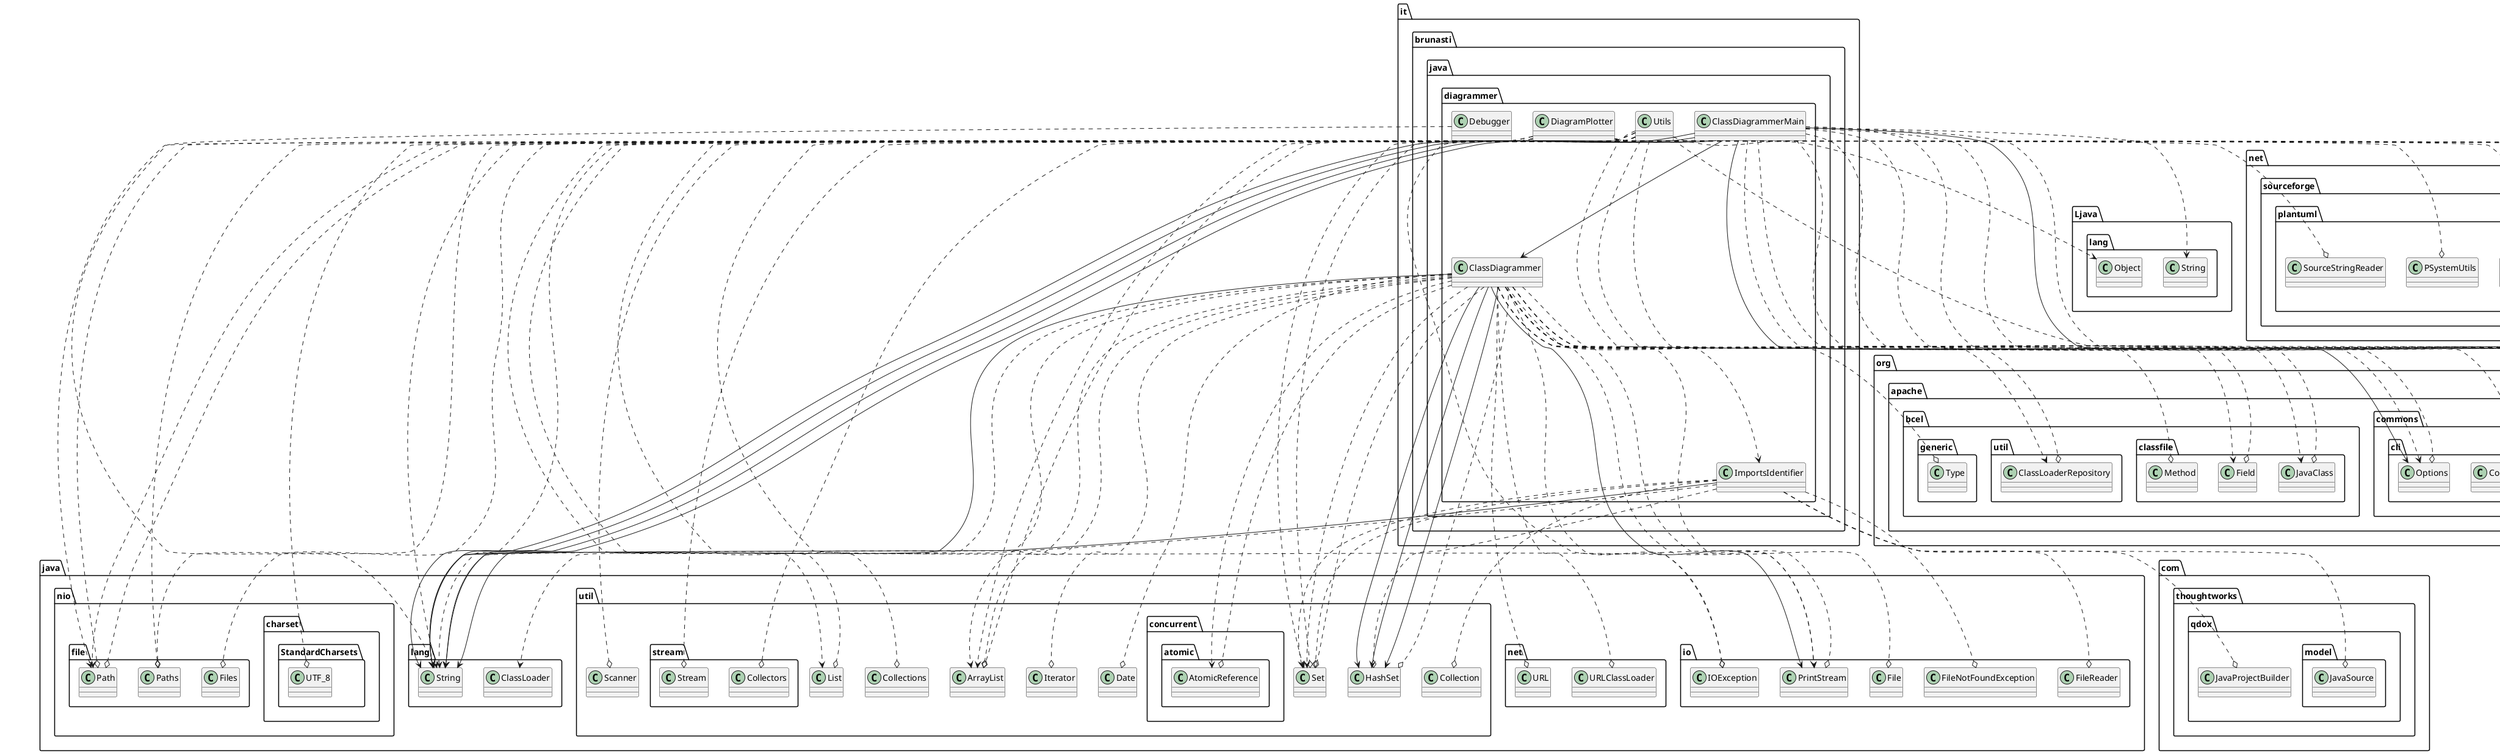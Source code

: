 @startuml
'https://plantuml.com/class-diagram

' GENERATE CLASS DIAGRAM ===========
' Generator       : it.brunasti.java.diagrammer.ClassDiagrammer
' Path            : [./target/classes]
' Java Files Path : [./src/main/java/]
' Configuration   : [./src/test/resources/config.json]
' Generated at    : Wed Apr 10 16:35:33 CEST 2024



' CLASSES =======
class it.brunasti.java.diagrammer.ClassDiagrammer
class it.brunasti.java.diagrammer.Utils
class it.brunasti.java.diagrammer.Debugger
class it.brunasti.java.diagrammer.ClassDiagrammerMain
class it.brunasti.java.diagrammer.ImportsIdentifier
class it.brunasti.java.diagrammer.DiagramPlotter

' INHERITANCES =======

' IMPLEMENT INTERFACE =======

' FIELDS =======
it.brunasti.java.diagrammer.ClassDiagrammer --> java.io.PrintStream
it.brunasti.java.diagrammer.ClassDiagrammer --> java.util.HashSet
it.brunasti.java.diagrammer.ClassDiagrammer --> java.util.HashSet
it.brunasti.java.diagrammer.ClassDiagrammer --> java.lang.String
it.brunasti.java.diagrammer.ClassDiagrammer --> java.util.HashSet
it.brunasti.java.diagrammer.ClassDiagrammerMain --> org.apache.commons.cli.CommandLine
it.brunasti.java.diagrammer.ClassDiagrammerMain --> it.brunasti.java.diagrammer.ClassDiagrammer
it.brunasti.java.diagrammer.ClassDiagrammerMain --> java.lang.String
it.brunasti.java.diagrammer.ClassDiagrammerMain --> java.lang.String
it.brunasti.java.diagrammer.ClassDiagrammerMain --> java.lang.String
it.brunasti.java.diagrammer.ClassDiagrammerMain --> java.lang.String
it.brunasti.java.diagrammer.ClassDiagrammerMain --> org.apache.commons.cli.Options
it.brunasti.java.diagrammer.ImportsIdentifier --> java.lang.String

' USES =======
it.brunasti.java.diagrammer.ClassDiagrammer ..> java.io.PrintStream
it.brunasti.java.diagrammer.ClassDiagrammer ..> java.lang.ClassLoader
it.brunasti.java.diagrammer.ClassDiagrammer ..> java.lang.String
it.brunasti.java.diagrammer.ClassDiagrammer ..> org.json.simple.JSONObject
it.brunasti.java.diagrammer.ClassDiagrammer ..> java.util.Set
it.brunasti.java.diagrammer.ClassDiagrammer ..> org.apache.bcel.classfile.JavaClass
it.brunasti.java.diagrammer.ClassDiagrammer ..> org.apache.bcel.classfile.Field
it.brunasti.java.diagrammer.ClassDiagrammer ..> java.util.ArrayList
it.brunasti.java.diagrammer.ClassDiagrammer ..> org.apache.bcel.util.ClassLoaderRepository
it.brunasti.java.diagrammer.ClassDiagrammer ..> it.brunasti.java.diagrammer.ImportsIdentifier
it.brunasti.java.diagrammer.ClassDiagrammer ..> java.util.concurrent.atomic.AtomicReference
it.brunasti.java.diagrammer.Utils ..> java.lang.String
it.brunasti.java.diagrammer.Utils ..> Ljava.lang.Object
it.brunasti.java.diagrammer.Utils ..> java.io.PrintStream
it.brunasti.java.diagrammer.Utils ..> java.util.ArrayList
it.brunasti.java.diagrammer.Utils ..> java.util.Set
it.brunasti.java.diagrammer.Utils ..> org.json.simple.JSONObject
it.brunasti.java.diagrammer.Utils ..> java.nio.file.Path
it.brunasti.java.diagrammer.Debugger ..> java.lang.String
it.brunasti.java.diagrammer.ClassDiagrammerMain ..> Ljava.lang.String
it.brunasti.java.diagrammer.ClassDiagrammerMain ..> org.apache.commons.cli.Options
it.brunasti.java.diagrammer.ImportsIdentifier ..> java.util.Set
it.brunasti.java.diagrammer.ImportsIdentifier ..> java.lang.String
it.brunasti.java.diagrammer.DiagramPlotter ..> java.util.List
it.brunasti.java.diagrammer.DiagramPlotter ..> java.lang.String
it.brunasti.java.diagrammer.DiagramPlotter ..> java.nio.file.Path

' IMPORTS =======
' Java Files Path : ./src/main/java/
' it.brunasti.java.diagrammer.ClassDiagrammer
it.brunasti.java.diagrammer.ClassDiagrammer ..o java.io.PrintStream
it.brunasti.java.diagrammer.ClassDiagrammer ..o org.apache.bcel.util.ClassLoaderRepository
it.brunasti.java.diagrammer.ClassDiagrammer ..o org.apache.bcel.classfile.Field
it.brunasti.java.diagrammer.ClassDiagrammer ..o java.util.Iterator
it.brunasti.java.diagrammer.ClassDiagrammer ..o java.net.URL
it.brunasti.java.diagrammer.ClassDiagrammer ..o java.util.Date
it.brunasti.java.diagrammer.ClassDiagrammer ..o org.apache.bcel.classfile.Method
it.brunasti.java.diagrammer.ClassDiagrammer ..o java.util.Set
it.brunasti.java.diagrammer.ClassDiagrammer ..o java.io.IOException
it.brunasti.java.diagrammer.ClassDiagrammer ..o java.util.concurrent.atomic.AtomicReference
it.brunasti.java.diagrammer.ClassDiagrammer ..o org.json.simple.JSONArray
it.brunasti.java.diagrammer.ClassDiagrammer ..o java.io.File
it.brunasti.java.diagrammer.ClassDiagrammer ..o java.util.ArrayList
it.brunasti.java.diagrammer.ClassDiagrammer ..o java.util.HashSet
it.brunasti.java.diagrammer.ClassDiagrammer ..o java.net.URLClassLoader
it.brunasti.java.diagrammer.ClassDiagrammer ..o org.json.simple.JSONObject
it.brunasti.java.diagrammer.ClassDiagrammer ..o org.apache.bcel.generic.Type
it.brunasti.java.diagrammer.ClassDiagrammer ..o org.apache.bcel.classfile.JavaClass

' it.brunasti.java.diagrammer.Utils
it.brunasti.java.diagrammer.Utils ..o java.util.stream.Stream
it.brunasti.java.diagrammer.Utils ..o org.json.simple.JSONObject
it.brunasti.java.diagrammer.Utils ..o org.json.simple.parser.ParseException
it.brunasti.java.diagrammer.Utils ..o java.nio.file.Files
it.brunasti.java.diagrammer.Utils ..o java.nio.file.Paths
it.brunasti.java.diagrammer.Utils ..o org.json.simple.parser.JSONParser
it.brunasti.java.diagrammer.Utils ..o java.util.Scanner
it.brunasti.java.diagrammer.Utils ..o java.util.Set
it.brunasti.java.diagrammer.Utils ..o java.nio.file.Path
it.brunasti.java.diagrammer.Utils ..o java.util.stream.Collectors
it.brunasti.java.diagrammer.Utils ..o java.util.ArrayList

' it.brunasti.java.diagrammer.Debugger

' it.brunasti.java.diagrammer.ClassDiagrammerMain
it.brunasti.java.diagrammer.ClassDiagrammerMain ..o org.apache.commons.cli.CommandLineParser
it.brunasti.java.diagrammer.ClassDiagrammerMain ..o org.apache.commons.cli.ParseException
it.brunasti.java.diagrammer.ClassDiagrammerMain ..o org.apache.commons.cli.Options
it.brunasti.java.diagrammer.ClassDiagrammerMain ..o org.apache.commons.cli.CommandLine
it.brunasti.java.diagrammer.ClassDiagrammerMain ..o org.apache.commons.cli.HelpFormatter
it.brunasti.java.diagrammer.ClassDiagrammerMain ..o org.apache.commons.cli.Option
it.brunasti.java.diagrammer.ClassDiagrammerMain ..o org.apache.commons.cli.DefaultParser

' it.brunasti.java.diagrammer.ImportsIdentifier
it.brunasti.java.diagrammer.ImportsIdentifier ..o java.util.HashSet
it.brunasti.java.diagrammer.ImportsIdentifier ..o com.thoughtworks.qdox.JavaProjectBuilder
it.brunasti.java.diagrammer.ImportsIdentifier ..o com.thoughtworks.qdox.model.JavaSource
it.brunasti.java.diagrammer.ImportsIdentifier ..o java.util.Collection
it.brunasti.java.diagrammer.ImportsIdentifier ..o java.util.Set
it.brunasti.java.diagrammer.ImportsIdentifier ..o java.io.FileReader
it.brunasti.java.diagrammer.ImportsIdentifier ..o java.io.FileNotFoundException

' it.brunasti.java.diagrammer.DiagramPlotter
it.brunasti.java.diagrammer.DiagramPlotter ..o net.sourceforge.plantuml.core.Diagram
it.brunasti.java.diagrammer.DiagramPlotter ..o net.sourceforge.plantuml.file.SuggestedFile
it.brunasti.java.diagrammer.DiagramPlotter ..o net.sourceforge.plantuml.FileFormatOption
it.brunasti.java.diagrammer.DiagramPlotter ..o java.io.IOException
it.brunasti.java.diagrammer.DiagramPlotter ..o net.sourceforge.plantuml.FileImageData
it.brunasti.java.diagrammer.DiagramPlotter ..o  net.sourceforge.plantuml.FileFormat.PNG
it.brunasti.java.diagrammer.DiagramPlotter ..o java.util.List
it.brunasti.java.diagrammer.DiagramPlotter ..o java.nio.file.Paths
it.brunasti.java.diagrammer.DiagramPlotter ..o net.sourceforge.plantuml.PSystemUtils
it.brunasti.java.diagrammer.DiagramPlotter ..o net.sourceforge.plantuml.preproc.Defines
it.brunasti.java.diagrammer.DiagramPlotter ..o  java.nio.charset.StandardCharsets.UTF_8
it.brunasti.java.diagrammer.DiagramPlotter ..o java.nio.file.Path
it.brunasti.java.diagrammer.DiagramPlotter ..o java.util.Collections
it.brunasti.java.diagrammer.DiagramPlotter ..o net.sourceforge.plantuml.SourceStringReader



@enduml
